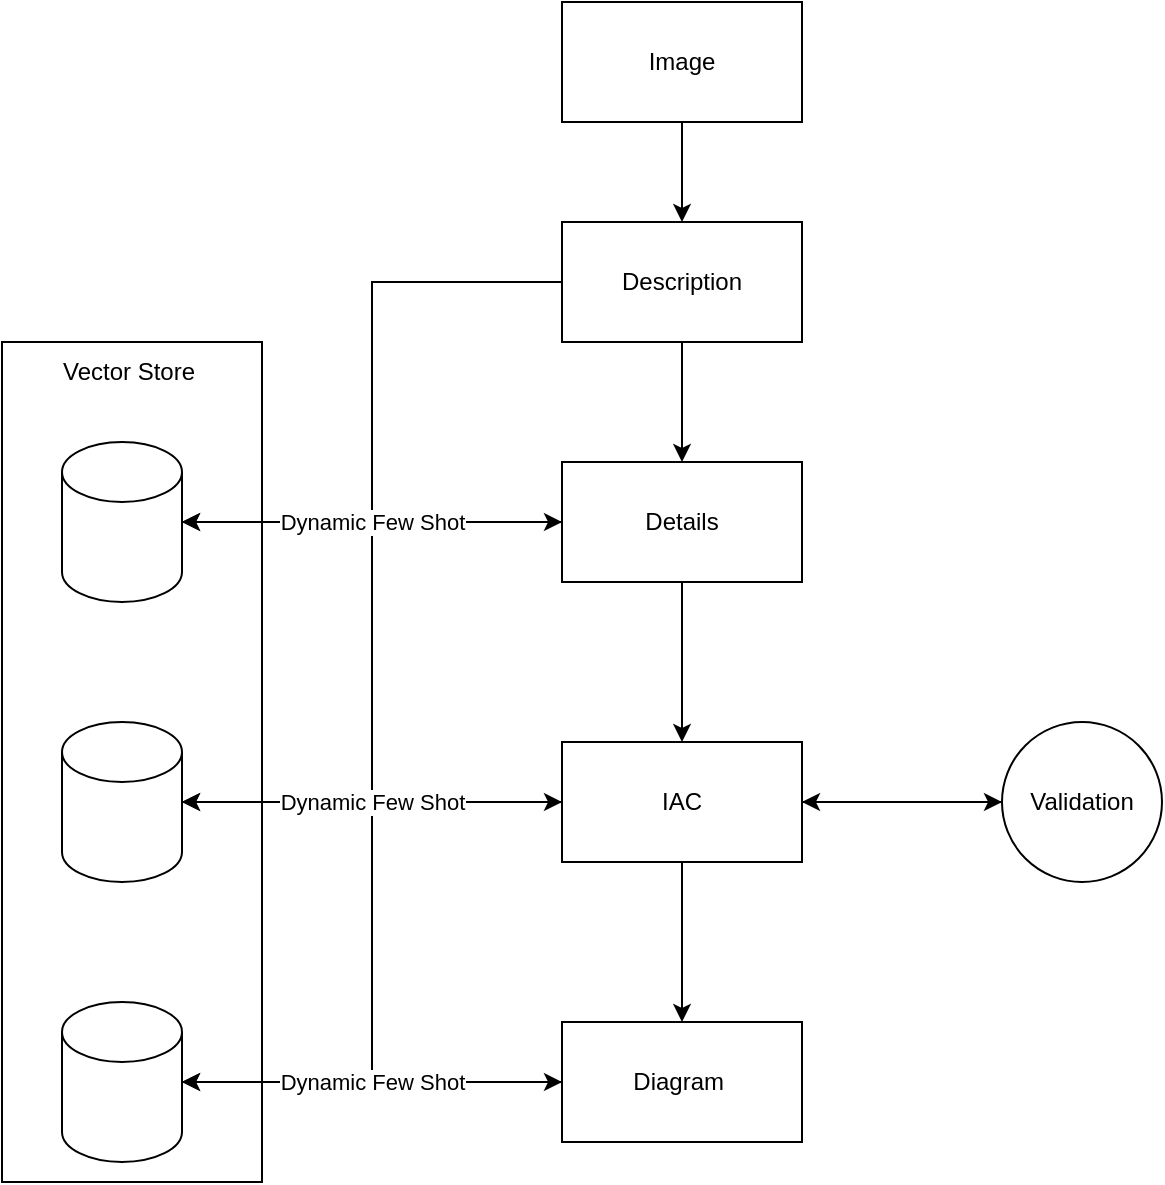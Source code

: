 <mxfile version="21.6.8" type="device" pages="2">
  <diagram name="Page-1" id="3H7OaV60wJp-bXhk3d5L">
    <mxGraphModel dx="2300" dy="1190" grid="1" gridSize="10" guides="1" tooltips="1" connect="1" arrows="1" fold="1" page="1" pageScale="1" pageWidth="1200" pageHeight="1600" math="0" shadow="0">
      <root>
        <mxCell id="0" />
        <mxCell id="1" parent="0" />
        <mxCell id="IFBGEIz0V8THFzAzhXo0-36" value="" style="rounded=0;whiteSpace=wrap;html=1;" parent="1" vertex="1">
          <mxGeometry x="260" y="240" width="130" height="420" as="geometry" />
        </mxCell>
        <mxCell id="IFBGEIz0V8THFzAzhXo0-3" value="" style="edgeStyle=orthogonalEdgeStyle;rounded=0;orthogonalLoop=1;jettySize=auto;html=1;" parent="1" source="IFBGEIz0V8THFzAzhXo0-1" target="IFBGEIz0V8THFzAzhXo0-2" edge="1">
          <mxGeometry relative="1" as="geometry" />
        </mxCell>
        <mxCell id="IFBGEIz0V8THFzAzhXo0-1" value="Image" style="rounded=0;whiteSpace=wrap;html=1;" parent="1" vertex="1">
          <mxGeometry x="540" y="70" width="120" height="60" as="geometry" />
        </mxCell>
        <mxCell id="IFBGEIz0V8THFzAzhXo0-16" style="edgeStyle=orthogonalEdgeStyle;rounded=0;orthogonalLoop=1;jettySize=auto;html=1;entryX=0.5;entryY=0;entryDx=0;entryDy=0;" parent="1" source="IFBGEIz0V8THFzAzhXo0-2" target="IFBGEIz0V8THFzAzhXo0-11" edge="1">
          <mxGeometry relative="1" as="geometry" />
        </mxCell>
        <mxCell id="IFBGEIz0V8THFzAzhXo0-21" style="edgeStyle=orthogonalEdgeStyle;rounded=0;orthogonalLoop=1;jettySize=auto;html=1;entryX=1;entryY=0.5;entryDx=0;entryDy=0;entryPerimeter=0;" parent="1" source="IFBGEIz0V8THFzAzhXo0-2" target="IFBGEIz0V8THFzAzhXo0-15" edge="1">
          <mxGeometry relative="1" as="geometry" />
        </mxCell>
        <mxCell id="IFBGEIz0V8THFzAzhXo0-26" style="edgeStyle=orthogonalEdgeStyle;rounded=0;orthogonalLoop=1;jettySize=auto;html=1;entryX=1;entryY=0.5;entryDx=0;entryDy=0;entryPerimeter=0;" parent="1" source="IFBGEIz0V8THFzAzhXo0-2" target="IFBGEIz0V8THFzAzhXo0-25" edge="1">
          <mxGeometry relative="1" as="geometry" />
        </mxCell>
        <mxCell id="IFBGEIz0V8THFzAzhXo0-35" style="edgeStyle=orthogonalEdgeStyle;rounded=0;orthogonalLoop=1;jettySize=auto;html=1;entryX=1;entryY=0.5;entryDx=0;entryDy=0;entryPerimeter=0;" parent="1" source="IFBGEIz0V8THFzAzhXo0-2" target="IFBGEIz0V8THFzAzhXo0-31" edge="1">
          <mxGeometry relative="1" as="geometry" />
        </mxCell>
        <mxCell id="IFBGEIz0V8THFzAzhXo0-2" value="Description" style="whiteSpace=wrap;html=1;rounded=0;" parent="1" vertex="1">
          <mxGeometry x="540" y="180" width="120" height="60" as="geometry" />
        </mxCell>
        <mxCell id="IFBGEIz0V8THFzAzhXo0-20" style="edgeStyle=orthogonalEdgeStyle;rounded=0;orthogonalLoop=1;jettySize=auto;html=1;" parent="1" source="IFBGEIz0V8THFzAzhXo0-11" edge="1">
          <mxGeometry relative="1" as="geometry">
            <mxPoint x="350" y="330" as="targetPoint" />
          </mxGeometry>
        </mxCell>
        <mxCell id="IFBGEIz0V8THFzAzhXo0-23" value="" style="edgeStyle=orthogonalEdgeStyle;rounded=0;orthogonalLoop=1;jettySize=auto;html=1;" parent="1" source="IFBGEIz0V8THFzAzhXo0-11" target="IFBGEIz0V8THFzAzhXo0-22" edge="1">
          <mxGeometry relative="1" as="geometry" />
        </mxCell>
        <mxCell id="IFBGEIz0V8THFzAzhXo0-11" value="Details" style="whiteSpace=wrap;html=1;rounded=0;" parent="1" vertex="1">
          <mxGeometry x="540" y="300" width="120" height="60" as="geometry" />
        </mxCell>
        <mxCell id="IFBGEIz0V8THFzAzhXo0-19" value="Dynamic Few Shot" style="edgeStyle=orthogonalEdgeStyle;rounded=0;orthogonalLoop=1;jettySize=auto;html=1;entryX=0;entryY=0.5;entryDx=0;entryDy=0;" parent="1" source="IFBGEIz0V8THFzAzhXo0-15" target="IFBGEIz0V8THFzAzhXo0-11" edge="1">
          <mxGeometry relative="1" as="geometry" />
        </mxCell>
        <mxCell id="IFBGEIz0V8THFzAzhXo0-15" value="" style="shape=cylinder3;whiteSpace=wrap;html=1;boundedLbl=1;backgroundOutline=1;size=15;" parent="1" vertex="1">
          <mxGeometry x="290" y="290" width="60" height="80" as="geometry" />
        </mxCell>
        <mxCell id="IFBGEIz0V8THFzAzhXo0-27" style="edgeStyle=orthogonalEdgeStyle;rounded=0;orthogonalLoop=1;jettySize=auto;html=1;" parent="1" source="IFBGEIz0V8THFzAzhXo0-22" target="IFBGEIz0V8THFzAzhXo0-25" edge="1">
          <mxGeometry relative="1" as="geometry" />
        </mxCell>
        <mxCell id="IFBGEIz0V8THFzAzhXo0-30" value="" style="edgeStyle=orthogonalEdgeStyle;rounded=0;orthogonalLoop=1;jettySize=auto;html=1;" parent="1" source="IFBGEIz0V8THFzAzhXo0-22" target="IFBGEIz0V8THFzAzhXo0-29" edge="1">
          <mxGeometry relative="1" as="geometry" />
        </mxCell>
        <mxCell id="IFBGEIz0V8THFzAzhXo0-39" value="" style="edgeStyle=orthogonalEdgeStyle;rounded=0;orthogonalLoop=1;jettySize=auto;html=1;" parent="1" source="IFBGEIz0V8THFzAzhXo0-22" target="IFBGEIz0V8THFzAzhXo0-38" edge="1">
          <mxGeometry relative="1" as="geometry" />
        </mxCell>
        <mxCell id="IFBGEIz0V8THFzAzhXo0-22" value="IAC" style="whiteSpace=wrap;html=1;rounded=0;" parent="1" vertex="1">
          <mxGeometry x="540" y="440" width="120" height="60" as="geometry" />
        </mxCell>
        <mxCell id="IFBGEIz0V8THFzAzhXo0-28" value="Dynamic Few Shot" style="edgeStyle=orthogonalEdgeStyle;rounded=0;orthogonalLoop=1;jettySize=auto;html=1;entryX=0;entryY=0.5;entryDx=0;entryDy=0;" parent="1" source="IFBGEIz0V8THFzAzhXo0-25" target="IFBGEIz0V8THFzAzhXo0-22" edge="1">
          <mxGeometry relative="1" as="geometry" />
        </mxCell>
        <mxCell id="IFBGEIz0V8THFzAzhXo0-25" value="" style="shape=cylinder3;whiteSpace=wrap;html=1;boundedLbl=1;backgroundOutline=1;size=15;" parent="1" vertex="1">
          <mxGeometry x="290" y="430" width="60" height="80" as="geometry" />
        </mxCell>
        <mxCell id="IFBGEIz0V8THFzAzhXo0-34" style="edgeStyle=orthogonalEdgeStyle;rounded=0;orthogonalLoop=1;jettySize=auto;html=1;entryX=1;entryY=0.5;entryDx=0;entryDy=0;entryPerimeter=0;" parent="1" source="IFBGEIz0V8THFzAzhXo0-29" target="IFBGEIz0V8THFzAzhXo0-31" edge="1">
          <mxGeometry relative="1" as="geometry" />
        </mxCell>
        <mxCell id="IFBGEIz0V8THFzAzhXo0-29" value="Diagram&amp;nbsp;" style="whiteSpace=wrap;html=1;rounded=0;" parent="1" vertex="1">
          <mxGeometry x="540" y="580" width="120" height="60" as="geometry" />
        </mxCell>
        <mxCell id="IFBGEIz0V8THFzAzhXo0-43" value="Dynamic Few Shot" style="edgeStyle=orthogonalEdgeStyle;rounded=0;orthogonalLoop=1;jettySize=auto;html=1;" parent="1" source="IFBGEIz0V8THFzAzhXo0-31" target="IFBGEIz0V8THFzAzhXo0-29" edge="1">
          <mxGeometry relative="1" as="geometry" />
        </mxCell>
        <mxCell id="IFBGEIz0V8THFzAzhXo0-31" value="" style="shape=cylinder3;whiteSpace=wrap;html=1;boundedLbl=1;backgroundOutline=1;size=15;" parent="1" vertex="1">
          <mxGeometry x="290" y="570" width="60" height="80" as="geometry" />
        </mxCell>
        <mxCell id="IFBGEIz0V8THFzAzhXo0-37" value="Vector Store" style="text;html=1;align=center;verticalAlign=middle;resizable=0;points=[];autosize=1;strokeColor=none;fillColor=none;" parent="1" vertex="1">
          <mxGeometry x="278" y="240" width="90" height="30" as="geometry" />
        </mxCell>
        <mxCell id="IFBGEIz0V8THFzAzhXo0-40" style="edgeStyle=orthogonalEdgeStyle;rounded=0;orthogonalLoop=1;jettySize=auto;html=1;entryX=1;entryY=0.5;entryDx=0;entryDy=0;" parent="1" source="IFBGEIz0V8THFzAzhXo0-38" target="IFBGEIz0V8THFzAzhXo0-22" edge="1">
          <mxGeometry relative="1" as="geometry" />
        </mxCell>
        <mxCell id="IFBGEIz0V8THFzAzhXo0-38" value="Validation" style="ellipse;whiteSpace=wrap;html=1;rounded=0;" parent="1" vertex="1">
          <mxGeometry x="760" y="430" width="80" height="80" as="geometry" />
        </mxCell>
      </root>
    </mxGraphModel>
  </diagram>
  <diagram name="Validations" id="Lx9WOYPzfAv3dAlj_M03">
    <mxGraphModel dx="2300" dy="1190" grid="1" gridSize="10" guides="1" tooltips="1" connect="1" arrows="1" fold="1" page="1" pageScale="1" pageWidth="1200" pageHeight="1600" math="0" shadow="0">
      <root>
        <mxCell id="7OOzwF3DTI2tE4eMVqRe-0" />
        <mxCell id="7OOzwF3DTI2tE4eMVqRe-1" parent="7OOzwF3DTI2tE4eMVqRe-0" />
        <mxCell id="7OOzwF3DTI2tE4eMVqRe-2" value="" style="rounded=0;whiteSpace=wrap;html=1;" vertex="1" parent="7OOzwF3DTI2tE4eMVqRe-1">
          <mxGeometry x="260" y="240" width="130" height="420" as="geometry" />
        </mxCell>
        <mxCell id="7OOzwF3DTI2tE4eMVqRe-3" value="" style="edgeStyle=orthogonalEdgeStyle;rounded=0;orthogonalLoop=1;jettySize=auto;html=1;" edge="1" parent="7OOzwF3DTI2tE4eMVqRe-1" source="7OOzwF3DTI2tE4eMVqRe-4" target="7OOzwF3DTI2tE4eMVqRe-9">
          <mxGeometry relative="1" as="geometry" />
        </mxCell>
        <mxCell id="7OOzwF3DTI2tE4eMVqRe-4" value="Image" style="rounded=0;whiteSpace=wrap;html=1;" vertex="1" parent="7OOzwF3DTI2tE4eMVqRe-1">
          <mxGeometry x="540" y="70" width="120" height="60" as="geometry" />
        </mxCell>
        <mxCell id="7OOzwF3DTI2tE4eMVqRe-5" style="edgeStyle=orthogonalEdgeStyle;rounded=0;orthogonalLoop=1;jettySize=auto;html=1;entryX=0.5;entryY=0;entryDx=0;entryDy=0;" edge="1" parent="7OOzwF3DTI2tE4eMVqRe-1" source="7OOzwF3DTI2tE4eMVqRe-9" target="7OOzwF3DTI2tE4eMVqRe-12">
          <mxGeometry relative="1" as="geometry" />
        </mxCell>
        <mxCell id="7OOzwF3DTI2tE4eMVqRe-6" style="edgeStyle=orthogonalEdgeStyle;rounded=0;orthogonalLoop=1;jettySize=auto;html=1;entryX=1;entryY=0.5;entryDx=0;entryDy=0;entryPerimeter=0;" edge="1" parent="7OOzwF3DTI2tE4eMVqRe-1" source="7OOzwF3DTI2tE4eMVqRe-9" target="7OOzwF3DTI2tE4eMVqRe-14">
          <mxGeometry relative="1" as="geometry" />
        </mxCell>
        <mxCell id="7OOzwF3DTI2tE4eMVqRe-7" style="edgeStyle=orthogonalEdgeStyle;rounded=0;orthogonalLoop=1;jettySize=auto;html=1;entryX=1;entryY=0.5;entryDx=0;entryDy=0;entryPerimeter=0;" edge="1" parent="7OOzwF3DTI2tE4eMVqRe-1" source="7OOzwF3DTI2tE4eMVqRe-9" target="7OOzwF3DTI2tE4eMVqRe-20">
          <mxGeometry relative="1" as="geometry" />
        </mxCell>
        <mxCell id="7OOzwF3DTI2tE4eMVqRe-8" style="edgeStyle=orthogonalEdgeStyle;rounded=0;orthogonalLoop=1;jettySize=auto;html=1;entryX=1;entryY=0.5;entryDx=0;entryDy=0;entryPerimeter=0;" edge="1" parent="7OOzwF3DTI2tE4eMVqRe-1" source="7OOzwF3DTI2tE4eMVqRe-9" target="7OOzwF3DTI2tE4eMVqRe-24">
          <mxGeometry relative="1" as="geometry" />
        </mxCell>
        <mxCell id="7OOzwF3DTI2tE4eMVqRe-9" value="Description" style="whiteSpace=wrap;html=1;rounded=0;" vertex="1" parent="7OOzwF3DTI2tE4eMVqRe-1">
          <mxGeometry x="540" y="180" width="120" height="60" as="geometry" />
        </mxCell>
        <mxCell id="7OOzwF3DTI2tE4eMVqRe-10" style="edgeStyle=orthogonalEdgeStyle;rounded=0;orthogonalLoop=1;jettySize=auto;html=1;" edge="1" parent="7OOzwF3DTI2tE4eMVqRe-1" source="7OOzwF3DTI2tE4eMVqRe-12">
          <mxGeometry relative="1" as="geometry">
            <mxPoint x="350" y="330" as="targetPoint" />
          </mxGeometry>
        </mxCell>
        <mxCell id="7OOzwF3DTI2tE4eMVqRe-11" value="" style="edgeStyle=orthogonalEdgeStyle;rounded=0;orthogonalLoop=1;jettySize=auto;html=1;" edge="1" parent="7OOzwF3DTI2tE4eMVqRe-1" source="7OOzwF3DTI2tE4eMVqRe-12" target="7OOzwF3DTI2tE4eMVqRe-18">
          <mxGeometry relative="1" as="geometry" />
        </mxCell>
        <mxCell id="7OOzwF3DTI2tE4eMVqRe-12" value="Details" style="whiteSpace=wrap;html=1;rounded=0;" vertex="1" parent="7OOzwF3DTI2tE4eMVqRe-1">
          <mxGeometry x="540" y="300" width="120" height="60" as="geometry" />
        </mxCell>
        <mxCell id="7OOzwF3DTI2tE4eMVqRe-13" value="Dynamic Few Shot" style="edgeStyle=orthogonalEdgeStyle;rounded=0;orthogonalLoop=1;jettySize=auto;html=1;entryX=0;entryY=0.5;entryDx=0;entryDy=0;" edge="1" parent="7OOzwF3DTI2tE4eMVqRe-1" source="7OOzwF3DTI2tE4eMVqRe-14" target="7OOzwF3DTI2tE4eMVqRe-12">
          <mxGeometry relative="1" as="geometry" />
        </mxCell>
        <mxCell id="7OOzwF3DTI2tE4eMVqRe-14" value="" style="shape=cylinder3;whiteSpace=wrap;html=1;boundedLbl=1;backgroundOutline=1;size=15;" vertex="1" parent="7OOzwF3DTI2tE4eMVqRe-1">
          <mxGeometry x="290" y="290" width="60" height="80" as="geometry" />
        </mxCell>
        <mxCell id="7OOzwF3DTI2tE4eMVqRe-15" style="edgeStyle=orthogonalEdgeStyle;rounded=0;orthogonalLoop=1;jettySize=auto;html=1;" edge="1" parent="7OOzwF3DTI2tE4eMVqRe-1" source="7OOzwF3DTI2tE4eMVqRe-18" target="7OOzwF3DTI2tE4eMVqRe-20">
          <mxGeometry relative="1" as="geometry" />
        </mxCell>
        <mxCell id="7OOzwF3DTI2tE4eMVqRe-16" value="" style="edgeStyle=orthogonalEdgeStyle;rounded=0;orthogonalLoop=1;jettySize=auto;html=1;" edge="1" parent="7OOzwF3DTI2tE4eMVqRe-1" source="7OOzwF3DTI2tE4eMVqRe-18" target="7OOzwF3DTI2tE4eMVqRe-22">
          <mxGeometry relative="1" as="geometry" />
        </mxCell>
        <mxCell id="7OOzwF3DTI2tE4eMVqRe-17" value="" style="edgeStyle=orthogonalEdgeStyle;rounded=0;orthogonalLoop=1;jettySize=auto;html=1;" edge="1" parent="7OOzwF3DTI2tE4eMVqRe-1" source="7OOzwF3DTI2tE4eMVqRe-18" target="7OOzwF3DTI2tE4eMVqRe-27">
          <mxGeometry relative="1" as="geometry" />
        </mxCell>
        <mxCell id="bAslSZQpnwyLgH5XJ6JL-1" value="" style="edgeStyle=orthogonalEdgeStyle;rounded=0;orthogonalLoop=1;jettySize=auto;html=1;" edge="1" parent="7OOzwF3DTI2tE4eMVqRe-1" source="7OOzwF3DTI2tE4eMVqRe-18" target="bAslSZQpnwyLgH5XJ6JL-0">
          <mxGeometry relative="1" as="geometry" />
        </mxCell>
        <mxCell id="7OOzwF3DTI2tE4eMVqRe-18" value="IAC" style="whiteSpace=wrap;html=1;rounded=0;" vertex="1" parent="7OOzwF3DTI2tE4eMVqRe-1">
          <mxGeometry x="540" y="440" width="120" height="60" as="geometry" />
        </mxCell>
        <mxCell id="7OOzwF3DTI2tE4eMVqRe-19" value="Dynamic Few Shot" style="edgeStyle=orthogonalEdgeStyle;rounded=0;orthogonalLoop=1;jettySize=auto;html=1;entryX=0;entryY=0.5;entryDx=0;entryDy=0;" edge="1" parent="7OOzwF3DTI2tE4eMVqRe-1" source="7OOzwF3DTI2tE4eMVqRe-20" target="7OOzwF3DTI2tE4eMVqRe-18">
          <mxGeometry relative="1" as="geometry" />
        </mxCell>
        <mxCell id="7OOzwF3DTI2tE4eMVqRe-20" value="" style="shape=cylinder3;whiteSpace=wrap;html=1;boundedLbl=1;backgroundOutline=1;size=15;" vertex="1" parent="7OOzwF3DTI2tE4eMVqRe-1">
          <mxGeometry x="290" y="430" width="60" height="80" as="geometry" />
        </mxCell>
        <mxCell id="7OOzwF3DTI2tE4eMVqRe-21" style="edgeStyle=orthogonalEdgeStyle;rounded=0;orthogonalLoop=1;jettySize=auto;html=1;entryX=1;entryY=0.5;entryDx=0;entryDy=0;entryPerimeter=0;" edge="1" parent="7OOzwF3DTI2tE4eMVqRe-1" source="7OOzwF3DTI2tE4eMVqRe-22" target="7OOzwF3DTI2tE4eMVqRe-24">
          <mxGeometry relative="1" as="geometry" />
        </mxCell>
        <mxCell id="bAslSZQpnwyLgH5XJ6JL-4" value="" style="edgeStyle=orthogonalEdgeStyle;rounded=0;orthogonalLoop=1;jettySize=auto;html=1;" edge="1" parent="7OOzwF3DTI2tE4eMVqRe-1" source="7OOzwF3DTI2tE4eMVqRe-22" target="bAslSZQpnwyLgH5XJ6JL-3">
          <mxGeometry relative="1" as="geometry" />
        </mxCell>
        <mxCell id="bAslSZQpnwyLgH5XJ6JL-6" value="" style="edgeStyle=orthogonalEdgeStyle;rounded=0;orthogonalLoop=1;jettySize=auto;html=1;" edge="1" parent="7OOzwF3DTI2tE4eMVqRe-1" source="7OOzwF3DTI2tE4eMVqRe-22" target="bAslSZQpnwyLgH5XJ6JL-5">
          <mxGeometry relative="1" as="geometry" />
        </mxCell>
        <mxCell id="bAslSZQpnwyLgH5XJ6JL-8" value="" style="edgeStyle=orthogonalEdgeStyle;rounded=0;orthogonalLoop=1;jettySize=auto;html=1;" edge="1" parent="7OOzwF3DTI2tE4eMVqRe-1" source="7OOzwF3DTI2tE4eMVqRe-22" target="bAslSZQpnwyLgH5XJ6JL-7">
          <mxGeometry relative="1" as="geometry" />
        </mxCell>
        <mxCell id="7OOzwF3DTI2tE4eMVqRe-22" value="Diagram&amp;nbsp;" style="whiteSpace=wrap;html=1;rounded=0;" vertex="1" parent="7OOzwF3DTI2tE4eMVqRe-1">
          <mxGeometry x="540" y="580" width="120" height="60" as="geometry" />
        </mxCell>
        <mxCell id="7OOzwF3DTI2tE4eMVqRe-23" value="Dynamic Few Shot" style="edgeStyle=orthogonalEdgeStyle;rounded=0;orthogonalLoop=1;jettySize=auto;html=1;" edge="1" parent="7OOzwF3DTI2tE4eMVqRe-1" source="7OOzwF3DTI2tE4eMVqRe-24" target="7OOzwF3DTI2tE4eMVqRe-22">
          <mxGeometry relative="1" as="geometry" />
        </mxCell>
        <mxCell id="7OOzwF3DTI2tE4eMVqRe-24" value="" style="shape=cylinder3;whiteSpace=wrap;html=1;boundedLbl=1;backgroundOutline=1;size=15;" vertex="1" parent="7OOzwF3DTI2tE4eMVqRe-1">
          <mxGeometry x="290" y="570" width="60" height="80" as="geometry" />
        </mxCell>
        <mxCell id="7OOzwF3DTI2tE4eMVqRe-25" value="Vector Store" style="text;html=1;align=center;verticalAlign=middle;resizable=0;points=[];autosize=1;strokeColor=none;fillColor=none;" vertex="1" parent="7OOzwF3DTI2tE4eMVqRe-1">
          <mxGeometry x="278" y="240" width="90" height="30" as="geometry" />
        </mxCell>
        <mxCell id="7OOzwF3DTI2tE4eMVqRe-26" style="edgeStyle=orthogonalEdgeStyle;rounded=0;orthogonalLoop=1;jettySize=auto;html=1;entryX=1;entryY=0.5;entryDx=0;entryDy=0;" edge="1" parent="7OOzwF3DTI2tE4eMVqRe-1" source="7OOzwF3DTI2tE4eMVqRe-27" target="7OOzwF3DTI2tE4eMVqRe-18">
          <mxGeometry relative="1" as="geometry" />
        </mxCell>
        <mxCell id="bAslSZQpnwyLgH5XJ6JL-2" style="edgeStyle=orthogonalEdgeStyle;rounded=0;orthogonalLoop=1;jettySize=auto;html=1;" edge="1" parent="7OOzwF3DTI2tE4eMVqRe-1" source="7OOzwF3DTI2tE4eMVqRe-27">
          <mxGeometry relative="1" as="geometry">
            <mxPoint x="860" y="470" as="targetPoint" />
          </mxGeometry>
        </mxCell>
        <mxCell id="7OOzwF3DTI2tE4eMVqRe-27" value="Validation" style="ellipse;whiteSpace=wrap;html=1;rounded=0;" vertex="1" parent="7OOzwF3DTI2tE4eMVqRe-1">
          <mxGeometry x="970" y="430" width="80" height="80" as="geometry" />
        </mxCell>
        <mxCell id="bAslSZQpnwyLgH5XJ6JL-0" value="IAC Review&lt;br&gt;Add enviroment details/ best practices" style="whiteSpace=wrap;html=1;rounded=0;" vertex="1" parent="7OOzwF3DTI2tE4eMVqRe-1">
          <mxGeometry x="740" y="440" width="120" height="60" as="geometry" />
        </mxCell>
        <mxCell id="bAslSZQpnwyLgH5XJ6JL-3" value="Add Diagrams/Draw.IO Best practices/Libraires" style="whiteSpace=wrap;html=1;rounded=0;" vertex="1" parent="7OOzwF3DTI2tE4eMVqRe-1">
          <mxGeometry x="740" y="580" width="120" height="60" as="geometry" />
        </mxCell>
        <mxCell id="bAslSZQpnwyLgH5XJ6JL-5" value="CF Template" style="whiteSpace=wrap;html=1;rounded=0;" vertex="1" parent="7OOzwF3DTI2tE4eMVqRe-1">
          <mxGeometry x="420" y="720" width="120" height="60" as="geometry" />
        </mxCell>
        <mxCell id="bAslSZQpnwyLgH5XJ6JL-7" value="Diagram Image/File" style="whiteSpace=wrap;html=1;rounded=0;" vertex="1" parent="7OOzwF3DTI2tE4eMVqRe-1">
          <mxGeometry x="640" y="720" width="120" height="60" as="geometry" />
        </mxCell>
      </root>
    </mxGraphModel>
  </diagram>
</mxfile>
